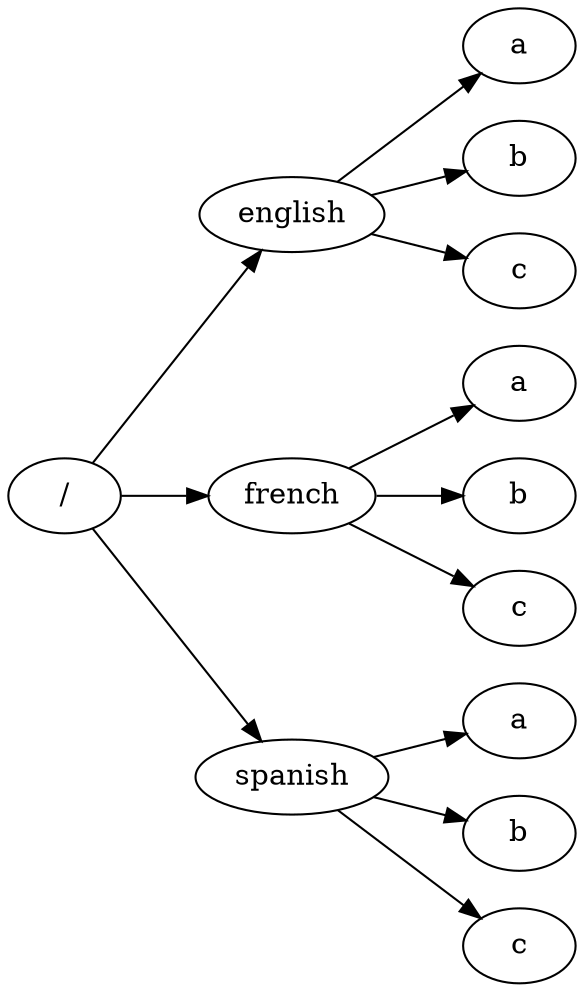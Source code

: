 digraph g {
  rankdir=LR;
  "" [label="/"];
  "" -> "/english";
  "/english" [label="english"];
  "/english" -> "/english/a";
  "/english/a" [label="a"];
  "/english" -> "/english/b";
  "/english/b" [label="b"];
  "/english" -> "/english/c";
  "/english/c" [label="c"];
  "" -> "/french";
  "/french" [label="french"];
  "/french" -> "/french/a";
  "/french/a" [label="a"];
  "/french" -> "/french/b";
  "/french/b" [label="b"];
  "/french" -> "/french/c";
  "/french/c" [label="c"];
  "" -> "/spanish";
  "/spanish" [label="spanish"];
  "/spanish" -> "/spanish/a";
  "/spanish/a" [label="a"];
  "/spanish" -> "/spanish/b";
  "/spanish/b" [label="b"];
  "/spanish" -> "/spanish/c";
  "/spanish/c" [label="c"];
}
